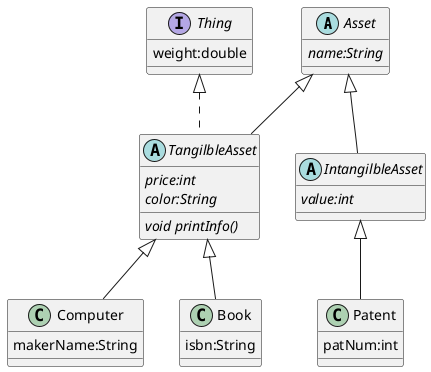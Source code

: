 @startuml
abstract class Asset {
  {abstract} name:String
}

abstract class TangilbleAsset extends Asset implements Thing {
  {abstract} price:int
  {abstract} color:String

  {abstract} void printInfo()
}

class Computer extends TangilbleAsset {
  makerName:String
}

class Book extends TangilbleAsset {
  isbn:String
}

abstract class IntangilbleAsset extends Asset {
  {abstract} value:int
}

class Patent extends IntangilbleAsset {
  patNum:int
}

interface Thing {
  weight:double
}
@enduml